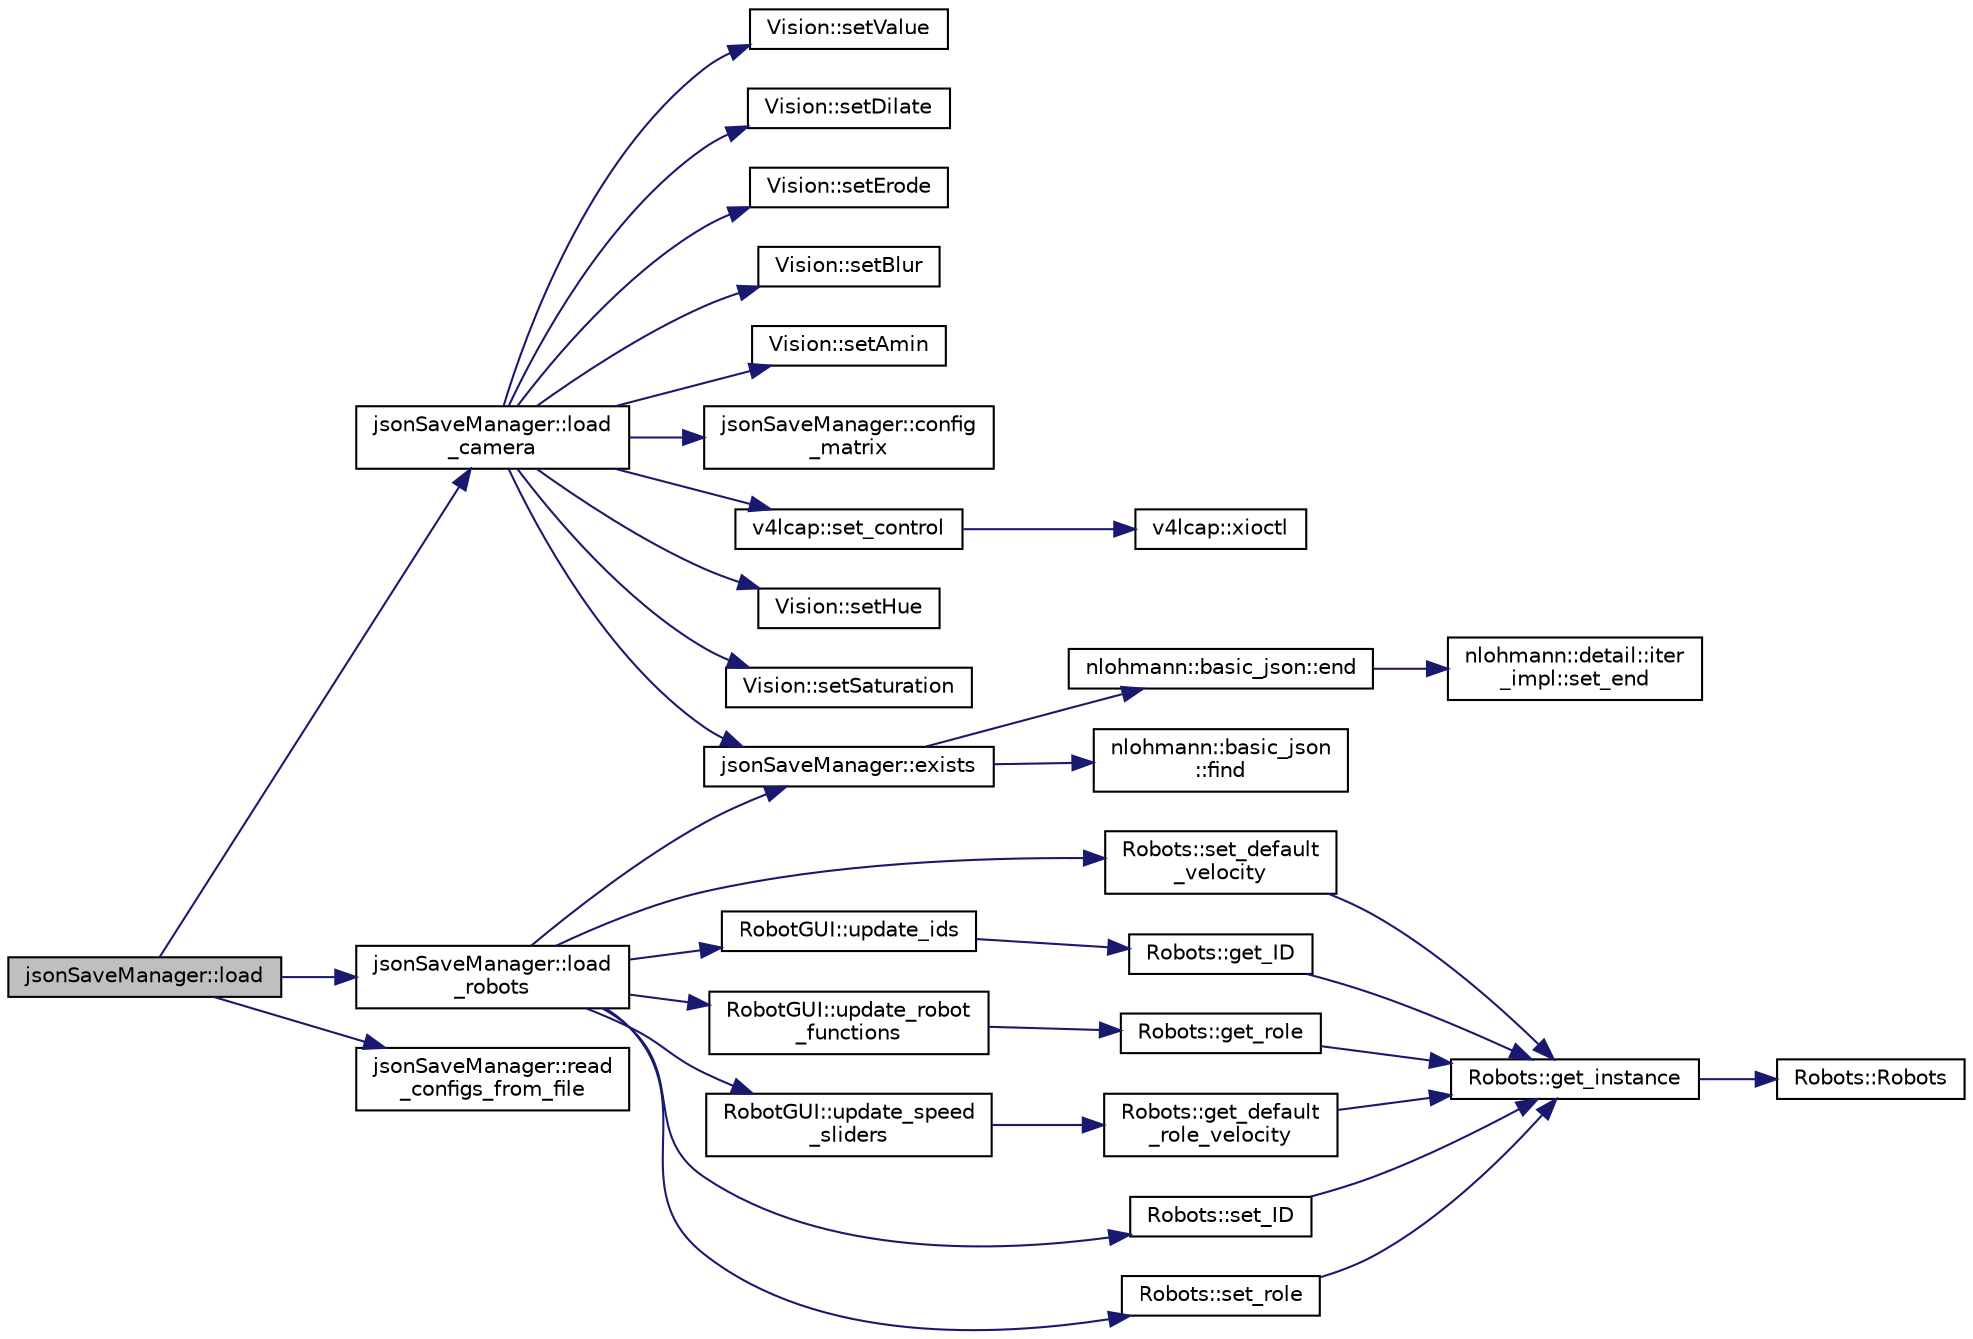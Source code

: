 digraph "jsonSaveManager::load"
{
 // INTERACTIVE_SVG=YES
  edge [fontname="Helvetica",fontsize="10",labelfontname="Helvetica",labelfontsize="10"];
  node [fontname="Helvetica",fontsize="10",shape=record];
  rankdir="LR";
  Node32 [label="jsonSaveManager::load",height=0.2,width=0.4,color="black", fillcolor="grey75", style="filled", fontcolor="black"];
  Node32 -> Node33 [color="midnightblue",fontsize="10",style="solid"];
  Node33 [label="jsonSaveManager::load\l_camera",height=0.2,width=0.4,color="black", fillcolor="white", style="filled",URL="$classjson_save_manager.html#a6184c9f744044a5ccdf34c6386275df8",tooltip="Load camera configurations from our JSON object to the interface. "];
  Node33 -> Node34 [color="midnightblue",fontsize="10",style="solid"];
  Node34 [label="jsonSaveManager::exists",height=0.2,width=0.4,color="black", fillcolor="white", style="filled",URL="$classjson_save_manager.html#a850cd6da63a9b10437c1dc7424dfee13",tooltip="Auxiliar function that checks if a given configuration is already set in our JSON object..."];
  Node34 -> Node35 [color="midnightblue",fontsize="10",style="solid"];
  Node35 [label="nlohmann::basic_json::end",height=0.2,width=0.4,color="black", fillcolor="white", style="filled",URL="$classnlohmann_1_1basic__json.html#a13e032a02a7fd8a93fdddc2fcbc4763c",tooltip="returns an iterator to one past the last element "];
  Node35 -> Node36 [color="midnightblue",fontsize="10",style="solid"];
  Node36 [label="nlohmann::detail::iter\l_impl::set_end",height=0.2,width=0.4,color="black", fillcolor="white", style="filled",URL="$classnlohmann_1_1detail_1_1iter__impl.html#a23e50ad4c13aa62d9ac7f60a123823ee",tooltip="set the iterator past the last value "];
  Node34 -> Node37 [color="midnightblue",fontsize="10",style="solid"];
  Node37 [label="nlohmann::basic_json\l::find",height=0.2,width=0.4,color="black", fillcolor="white", style="filled",URL="$classnlohmann_1_1basic__json.html#a89eb3928f57903677051c80534be9cb1",tooltip="find an element in a JSON object "];
  Node33 -> Node38 [color="midnightblue",fontsize="10",style="solid"];
  Node38 [label="Vision::setHue",height=0.2,width=0.4,color="black", fillcolor="white", style="filled",URL="$class_vision.html#a3c3ebea1a7c54c69f2da94b78aaf79f1"];
  Node33 -> Node39 [color="midnightblue",fontsize="10",style="solid"];
  Node39 [label="Vision::setSaturation",height=0.2,width=0.4,color="black", fillcolor="white", style="filled",URL="$class_vision.html#a4a07d52d53fa8626e6dd7b36fed89841"];
  Node33 -> Node40 [color="midnightblue",fontsize="10",style="solid"];
  Node40 [label="Vision::setValue",height=0.2,width=0.4,color="black", fillcolor="white", style="filled",URL="$class_vision.html#a43213a295e6e199c261d141118be14ad"];
  Node33 -> Node41 [color="midnightblue",fontsize="10",style="solid"];
  Node41 [label="Vision::setDilate",height=0.2,width=0.4,color="black", fillcolor="white", style="filled",URL="$class_vision.html#a5a763aa322837556ab83f39ffb7e9391"];
  Node33 -> Node42 [color="midnightblue",fontsize="10",style="solid"];
  Node42 [label="Vision::setErode",height=0.2,width=0.4,color="black", fillcolor="white", style="filled",URL="$class_vision.html#a1313404c61d1518f8b8cb354377ed5f1"];
  Node33 -> Node43 [color="midnightblue",fontsize="10",style="solid"];
  Node43 [label="Vision::setBlur",height=0.2,width=0.4,color="black", fillcolor="white", style="filled",URL="$class_vision.html#aa40b48aebdf61dfda490fbc2620d2ac3"];
  Node33 -> Node44 [color="midnightblue",fontsize="10",style="solid"];
  Node44 [label="Vision::setAmin",height=0.2,width=0.4,color="black", fillcolor="white", style="filled",URL="$class_vision.html#a15483736197991fac542022fd9652472"];
  Node33 -> Node45 [color="midnightblue",fontsize="10",style="solid"];
  Node45 [label="jsonSaveManager::config\l_matrix",height=0.2,width=0.4,color="black", fillcolor="white", style="filled",URL="$classjson_save_manager.html#ae135d7cd743cba1f0801e80934fdd824",tooltip="Configures vision&#39;s warp matrix to match it&#39;s defaults. "];
  Node33 -> Node46 [color="midnightblue",fontsize="10",style="solid"];
  Node46 [label="v4lcap::set_control",height=0.2,width=0.4,color="black", fillcolor="white", style="filled",URL="$classv4lcap.html#a863a15d2d66cc0b7367dcc9cba64e0bd",tooltip="Set the control object. "];
  Node46 -> Node47 [color="midnightblue",fontsize="10",style="solid"];
  Node47 [label="v4lcap::xioctl",height=0.2,width=0.4,color="black", fillcolor="white", style="filled",URL="$classv4lcap.html#ab5aaa5a8c0df17f5ca57e0b5170232cb"];
  Node32 -> Node48 [color="midnightblue",fontsize="10",style="solid"];
  Node48 [label="jsonSaveManager::load\l_robots",height=0.2,width=0.4,color="black", fillcolor="white", style="filled",URL="$classjson_save_manager.html#a6ddf4a28c77c83f37e3771177226c960",tooltip="Load robot configurations from our JSON object to the interface. "];
  Node48 -> Node34 [color="midnightblue",fontsize="10",style="solid"];
  Node48 -> Node49 [color="midnightblue",fontsize="10",style="solid"];
  Node49 [label="Robots::set_ID",height=0.2,width=0.4,color="black", fillcolor="white", style="filled",URL="$class_robots.html#aea3f1278d0503cd81adc9ceea0a7d1df",tooltip="SETTERS. "];
  Node49 -> Node50 [color="midnightblue",fontsize="10",style="solid"];
  Node50 [label="Robots::get_instance",height=0.2,width=0.4,color="black", fillcolor="white", style="filled",URL="$class_robots.html#a589bce74db5f34af384952d48435168f"];
  Node50 -> Node51 [color="midnightblue",fontsize="10",style="solid"];
  Node51 [label="Robots::Robots",height=0.2,width=0.4,color="black", fillcolor="white", style="filled",URL="$class_robots.html#aa2745a48ebd3e52b9a3020f6afbcb25d",tooltip="Initializes our arrays. "];
  Node48 -> Node52 [color="midnightblue",fontsize="10",style="solid"];
  Node52 [label="Robots::set_role",height=0.2,width=0.4,color="black", fillcolor="white", style="filled",URL="$class_robots.html#a3694b6380b113b7c38a252fd3bbfcca3"];
  Node52 -> Node50 [color="midnightblue",fontsize="10",style="solid"];
  Node48 -> Node53 [color="midnightblue",fontsize="10",style="solid"];
  Node53 [label="Robots::set_default\l_velocity",height=0.2,width=0.4,color="black", fillcolor="white", style="filled",URL="$class_robots.html#a54b514022589049ad5ae94ac11a453cd"];
  Node53 -> Node50 [color="midnightblue",fontsize="10",style="solid"];
  Node48 -> Node54 [color="midnightblue",fontsize="10",style="solid"];
  Node54 [label="RobotGUI::update_ids",height=0.2,width=0.4,color="black", fillcolor="white", style="filled",URL="$class_robot_g_u_i.html#adb3915e1e117c2d3c1b66607c793819f"];
  Node54 -> Node55 [color="midnightblue",fontsize="10",style="solid"];
  Node55 [label="Robots::get_ID",height=0.2,width=0.4,color="black", fillcolor="white", style="filled",URL="$class_robots.html#a306bb88b37b41cff35018d51d8228d65"];
  Node55 -> Node50 [color="midnightblue",fontsize="10",style="solid"];
  Node48 -> Node56 [color="midnightblue",fontsize="10",style="solid"];
  Node56 [label="RobotGUI::update_robot\l_functions",height=0.2,width=0.4,color="black", fillcolor="white", style="filled",URL="$class_robot_g_u_i.html#a88e9422aa99db2dd70403650ab1551a4"];
  Node56 -> Node57 [color="midnightblue",fontsize="10",style="solid"];
  Node57 [label="Robots::get_role",height=0.2,width=0.4,color="black", fillcolor="white", style="filled",URL="$class_robots.html#ac5cdd16502bd325581fb2d732169a326"];
  Node57 -> Node50 [color="midnightblue",fontsize="10",style="solid"];
  Node48 -> Node58 [color="midnightblue",fontsize="10",style="solid"];
  Node58 [label="RobotGUI::update_speed\l_sliders",height=0.2,width=0.4,color="black", fillcolor="white", style="filled",URL="$class_robot_g_u_i.html#a7e7796fabb839c7eea5f82387fd10359"];
  Node58 -> Node59 [color="midnightblue",fontsize="10",style="solid"];
  Node59 [label="Robots::get_default\l_role_velocity",height=0.2,width=0.4,color="black", fillcolor="white", style="filled",URL="$class_robots.html#a4778a7c755c5cca4b5d1e2c3b46fb314"];
  Node59 -> Node50 [color="midnightblue",fontsize="10",style="solid"];
  Node32 -> Node60 [color="midnightblue",fontsize="10",style="solid"];
  Node60 [label="jsonSaveManager::read\l_configs_from_file",height=0.2,width=0.4,color="black", fillcolor="white", style="filled",URL="$classjson_save_manager.html#a71683c4903b413a1311e5b10b519ad41",tooltip="Read a given file and place it&#39;s data in our JSON object. "];
}
